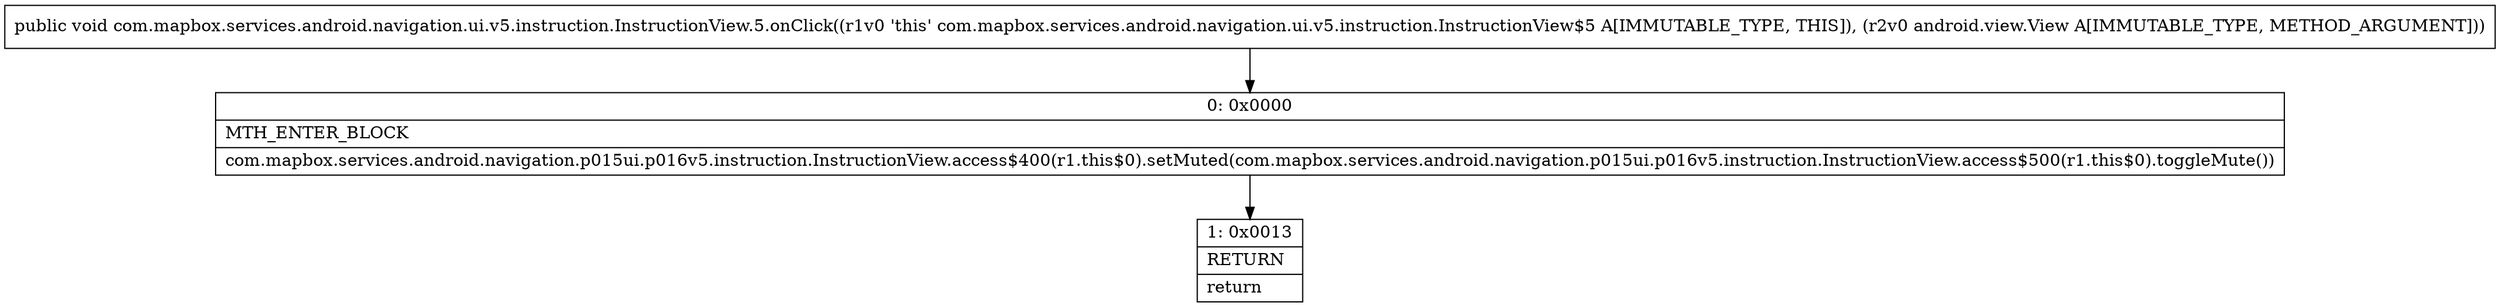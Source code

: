 digraph "CFG forcom.mapbox.services.android.navigation.ui.v5.instruction.InstructionView.5.onClick(Landroid\/view\/View;)V" {
Node_0 [shape=record,label="{0\:\ 0x0000|MTH_ENTER_BLOCK\l|com.mapbox.services.android.navigation.p015ui.p016v5.instruction.InstructionView.access$400(r1.this$0).setMuted(com.mapbox.services.android.navigation.p015ui.p016v5.instruction.InstructionView.access$500(r1.this$0).toggleMute())\l}"];
Node_1 [shape=record,label="{1\:\ 0x0013|RETURN\l|return\l}"];
MethodNode[shape=record,label="{public void com.mapbox.services.android.navigation.ui.v5.instruction.InstructionView.5.onClick((r1v0 'this' com.mapbox.services.android.navigation.ui.v5.instruction.InstructionView$5 A[IMMUTABLE_TYPE, THIS]), (r2v0 android.view.View A[IMMUTABLE_TYPE, METHOD_ARGUMENT])) }"];
MethodNode -> Node_0;
Node_0 -> Node_1;
}

